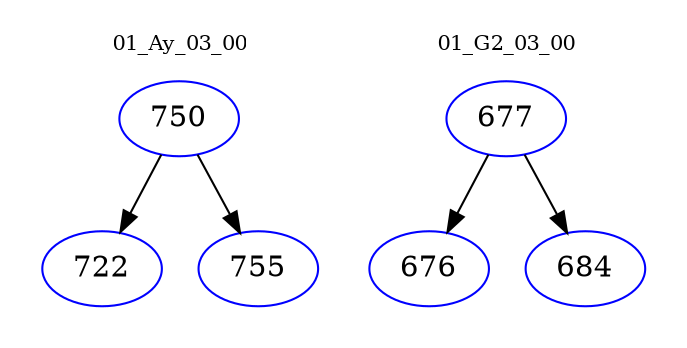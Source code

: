 digraph{
subgraph cluster_0 {
color = white
label = "01_Ay_03_00";
fontsize=10;
T0_750 [label="750", color="blue"]
T0_750 -> T0_722 [color="black"]
T0_722 [label="722", color="blue"]
T0_750 -> T0_755 [color="black"]
T0_755 [label="755", color="blue"]
}
subgraph cluster_1 {
color = white
label = "01_G2_03_00";
fontsize=10;
T1_677 [label="677", color="blue"]
T1_677 -> T1_676 [color="black"]
T1_676 [label="676", color="blue"]
T1_677 -> T1_684 [color="black"]
T1_684 [label="684", color="blue"]
}
}
